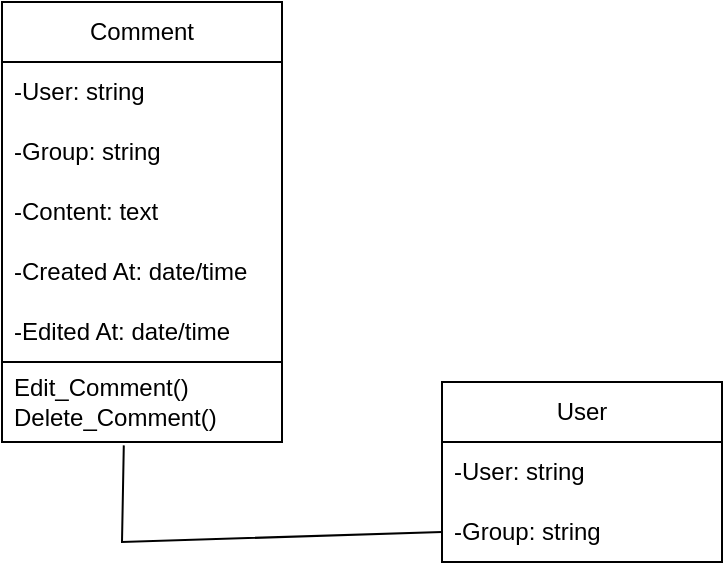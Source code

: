 <mxfile version="26.1.1">
  <diagram id="C5RBs43oDa-KdzZeNtuy" name="Page-1">
    <mxGraphModel dx="680" dy="361" grid="1" gridSize="10" guides="1" tooltips="1" connect="1" arrows="1" fold="1" page="1" pageScale="1" pageWidth="827" pageHeight="1169" math="0" shadow="0">
      <root>
        <mxCell id="WIyWlLk6GJQsqaUBKTNV-0" />
        <mxCell id="WIyWlLk6GJQsqaUBKTNV-1" parent="WIyWlLk6GJQsqaUBKTNV-0" />
        <mxCell id="OknyZgQwbOtRDzvF1zwJ-0" value="Comment" style="swimlane;fontStyle=0;childLayout=stackLayout;horizontal=1;startSize=30;horizontalStack=0;resizeParent=1;resizeParentMax=0;resizeLast=0;collapsible=1;marginBottom=0;whiteSpace=wrap;html=1;strokeColor=default;" vertex="1" parent="WIyWlLk6GJQsqaUBKTNV-1">
          <mxGeometry x="340" y="290" width="140" height="220" as="geometry" />
        </mxCell>
        <mxCell id="OknyZgQwbOtRDzvF1zwJ-1" value="-User: string" style="text;strokeColor=none;fillColor=none;align=left;verticalAlign=middle;spacingLeft=4;spacingRight=4;overflow=hidden;points=[[0,0.5],[1,0.5]];portConstraint=eastwest;rotatable=0;whiteSpace=wrap;html=1;" vertex="1" parent="OknyZgQwbOtRDzvF1zwJ-0">
          <mxGeometry y="30" width="140" height="30" as="geometry" />
        </mxCell>
        <mxCell id="OknyZgQwbOtRDzvF1zwJ-2" value="-Group: string" style="text;strokeColor=none;fillColor=none;align=left;verticalAlign=middle;spacingLeft=4;spacingRight=4;overflow=hidden;points=[[0,0.5],[1,0.5]];portConstraint=eastwest;rotatable=0;whiteSpace=wrap;html=1;" vertex="1" parent="OknyZgQwbOtRDzvF1zwJ-0">
          <mxGeometry y="60" width="140" height="30" as="geometry" />
        </mxCell>
        <mxCell id="OknyZgQwbOtRDzvF1zwJ-6" value="-Content: text" style="text;strokeColor=none;fillColor=none;align=left;verticalAlign=middle;spacingLeft=4;spacingRight=4;overflow=hidden;points=[[0,0.5],[1,0.5]];portConstraint=eastwest;rotatable=0;whiteSpace=wrap;html=1;" vertex="1" parent="OknyZgQwbOtRDzvF1zwJ-0">
          <mxGeometry y="90" width="140" height="30" as="geometry" />
        </mxCell>
        <mxCell id="OknyZgQwbOtRDzvF1zwJ-5" value="-Created At: date/time" style="text;strokeColor=none;fillColor=none;align=left;verticalAlign=middle;spacingLeft=4;spacingRight=4;overflow=hidden;points=[[0,0.5],[1,0.5]];portConstraint=eastwest;rotatable=0;whiteSpace=wrap;html=1;" vertex="1" parent="OknyZgQwbOtRDzvF1zwJ-0">
          <mxGeometry y="120" width="140" height="30" as="geometry" />
        </mxCell>
        <mxCell id="OknyZgQwbOtRDzvF1zwJ-4" value="-Edited At: date/time" style="text;strokeColor=none;fillColor=none;align=left;verticalAlign=middle;spacingLeft=4;spacingRight=4;overflow=hidden;points=[[0,0.5],[1,0.5]];portConstraint=eastwest;rotatable=0;whiteSpace=wrap;html=1;" vertex="1" parent="OknyZgQwbOtRDzvF1zwJ-0">
          <mxGeometry y="150" width="140" height="30" as="geometry" />
        </mxCell>
        <mxCell id="OknyZgQwbOtRDzvF1zwJ-7" value="Edit_Comment()&lt;div&gt;Delete_Comment()&lt;/div&gt;" style="text;strokeColor=default;fillColor=none;align=left;verticalAlign=middle;spacingLeft=4;spacingRight=4;overflow=hidden;points=[[0,0.5],[1,0.5]];portConstraint=eastwest;rotatable=0;whiteSpace=wrap;html=1;" vertex="1" parent="OknyZgQwbOtRDzvF1zwJ-0">
          <mxGeometry y="180" width="140" height="40" as="geometry" />
        </mxCell>
        <mxCell id="OknyZgQwbOtRDzvF1zwJ-9" value="User" style="swimlane;fontStyle=0;childLayout=stackLayout;horizontal=1;startSize=30;horizontalStack=0;resizeParent=1;resizeParentMax=0;resizeLast=0;collapsible=1;marginBottom=0;whiteSpace=wrap;html=1;" vertex="1" parent="WIyWlLk6GJQsqaUBKTNV-1">
          <mxGeometry x="560" y="480" width="140" height="90" as="geometry" />
        </mxCell>
        <mxCell id="OknyZgQwbOtRDzvF1zwJ-10" value="-User: string" style="text;strokeColor=none;fillColor=none;align=left;verticalAlign=middle;spacingLeft=4;spacingRight=4;overflow=hidden;points=[[0,0.5],[1,0.5]];portConstraint=eastwest;rotatable=0;whiteSpace=wrap;html=1;" vertex="1" parent="OknyZgQwbOtRDzvF1zwJ-9">
          <mxGeometry y="30" width="140" height="30" as="geometry" />
        </mxCell>
        <mxCell id="OknyZgQwbOtRDzvF1zwJ-11" value="-Group: string" style="text;strokeColor=none;fillColor=none;align=left;verticalAlign=middle;spacingLeft=4;spacingRight=4;overflow=hidden;points=[[0,0.5],[1,0.5]];portConstraint=eastwest;rotatable=0;whiteSpace=wrap;html=1;" vertex="1" parent="OknyZgQwbOtRDzvF1zwJ-9">
          <mxGeometry y="60" width="140" height="30" as="geometry" />
        </mxCell>
        <mxCell id="OknyZgQwbOtRDzvF1zwJ-13" value="" style="endArrow=none;html=1;rounded=0;exitX=0.435;exitY=1.042;exitDx=0;exitDy=0;exitPerimeter=0;entryX=0;entryY=0.5;entryDx=0;entryDy=0;" edge="1" parent="WIyWlLk6GJQsqaUBKTNV-1" source="OknyZgQwbOtRDzvF1zwJ-7" target="OknyZgQwbOtRDzvF1zwJ-11">
          <mxGeometry width="50" height="50" relative="1" as="geometry">
            <mxPoint x="600" y="520" as="sourcePoint" />
            <mxPoint x="650" y="470" as="targetPoint" />
            <Array as="points">
              <mxPoint x="400" y="560" />
            </Array>
          </mxGeometry>
        </mxCell>
      </root>
    </mxGraphModel>
  </diagram>
</mxfile>
